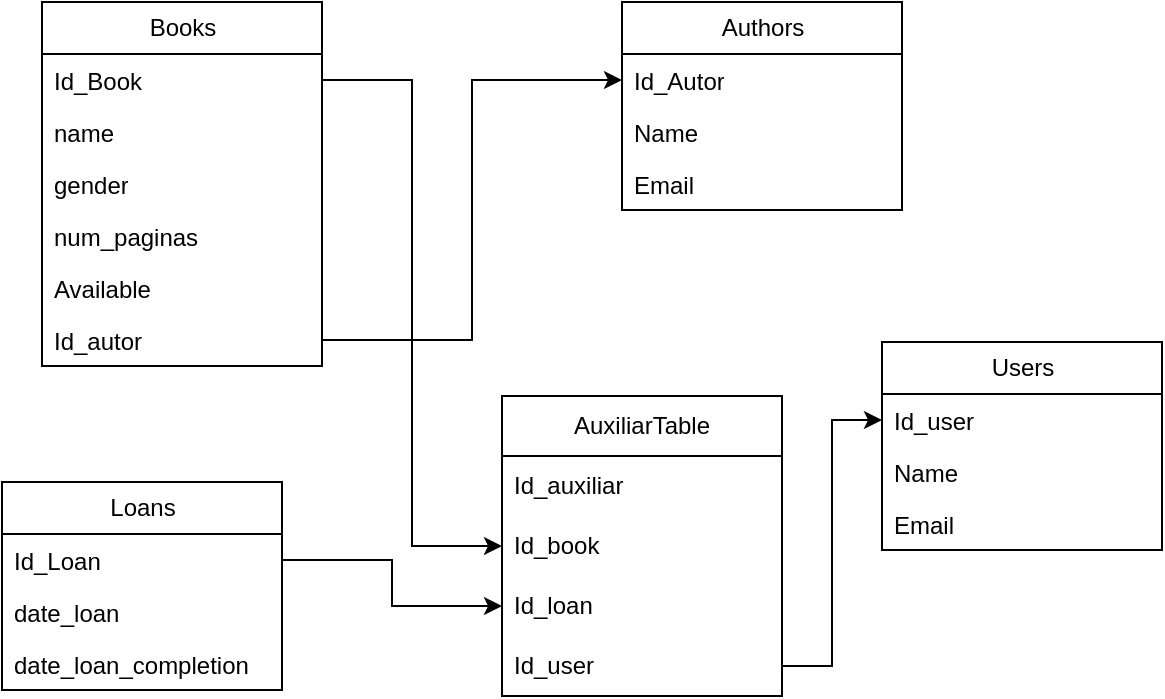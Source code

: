 <mxfile version="24.7.5">
  <diagram name="Página-1" id="qd3CfVv7XlL42NbSlW7S">
    <mxGraphModel dx="880" dy="466" grid="1" gridSize="10" guides="1" tooltips="1" connect="1" arrows="1" fold="1" page="1" pageScale="1" pageWidth="827" pageHeight="1169" math="0" shadow="0">
      <root>
        <mxCell id="0" />
        <mxCell id="1" parent="0" />
        <mxCell id="TuWU7zEZ4NsCUcl9KJpo-1" value="Books" style="swimlane;fontStyle=0;childLayout=stackLayout;horizontal=1;startSize=26;fillColor=none;horizontalStack=0;resizeParent=1;resizeParentMax=0;resizeLast=0;collapsible=1;marginBottom=0;html=1;" parent="1" vertex="1">
          <mxGeometry x="100" y="80" width="140" height="182" as="geometry" />
        </mxCell>
        <mxCell id="TuWU7zEZ4NsCUcl9KJpo-2" value="Id_Book" style="text;strokeColor=none;fillColor=none;align=left;verticalAlign=top;spacingLeft=4;spacingRight=4;overflow=hidden;rotatable=0;points=[[0,0.5],[1,0.5]];portConstraint=eastwest;whiteSpace=wrap;html=1;" parent="TuWU7zEZ4NsCUcl9KJpo-1" vertex="1">
          <mxGeometry y="26" width="140" height="26" as="geometry" />
        </mxCell>
        <mxCell id="TuWU7zEZ4NsCUcl9KJpo-3" value="name" style="text;strokeColor=none;fillColor=none;align=left;verticalAlign=top;spacingLeft=4;spacingRight=4;overflow=hidden;rotatable=0;points=[[0,0.5],[1,0.5]];portConstraint=eastwest;whiteSpace=wrap;html=1;" parent="TuWU7zEZ4NsCUcl9KJpo-1" vertex="1">
          <mxGeometry y="52" width="140" height="26" as="geometry" />
        </mxCell>
        <mxCell id="TuWU7zEZ4NsCUcl9KJpo-4" value="gender" style="text;strokeColor=none;fillColor=none;align=left;verticalAlign=top;spacingLeft=4;spacingRight=4;overflow=hidden;rotatable=0;points=[[0,0.5],[1,0.5]];portConstraint=eastwest;whiteSpace=wrap;html=1;" parent="TuWU7zEZ4NsCUcl9KJpo-1" vertex="1">
          <mxGeometry y="78" width="140" height="26" as="geometry" />
        </mxCell>
        <mxCell id="TuWU7zEZ4NsCUcl9KJpo-17" value="num_paginas" style="text;strokeColor=none;fillColor=none;align=left;verticalAlign=top;spacingLeft=4;spacingRight=4;overflow=hidden;rotatable=0;points=[[0,0.5],[1,0.5]];portConstraint=eastwest;whiteSpace=wrap;html=1;" parent="TuWU7zEZ4NsCUcl9KJpo-1" vertex="1">
          <mxGeometry y="104" width="140" height="26" as="geometry" />
        </mxCell>
        <mxCell id="TuWU7zEZ4NsCUcl9KJpo-20" value="Available" style="text;strokeColor=none;fillColor=none;align=left;verticalAlign=top;spacingLeft=4;spacingRight=4;overflow=hidden;rotatable=0;points=[[0,0.5],[1,0.5]];portConstraint=eastwest;whiteSpace=wrap;html=1;" parent="TuWU7zEZ4NsCUcl9KJpo-1" vertex="1">
          <mxGeometry y="130" width="140" height="26" as="geometry" />
        </mxCell>
        <mxCell id="TuWU7zEZ4NsCUcl9KJpo-21" value="Id_autor" style="text;strokeColor=none;fillColor=none;align=left;verticalAlign=top;spacingLeft=4;spacingRight=4;overflow=hidden;rotatable=0;points=[[0,0.5],[1,0.5]];portConstraint=eastwest;whiteSpace=wrap;html=1;" parent="TuWU7zEZ4NsCUcl9KJpo-1" vertex="1">
          <mxGeometry y="156" width="140" height="26" as="geometry" />
        </mxCell>
        <mxCell id="TuWU7zEZ4NsCUcl9KJpo-5" value="Authors" style="swimlane;fontStyle=0;childLayout=stackLayout;horizontal=1;startSize=26;fillColor=none;horizontalStack=0;resizeParent=1;resizeParentMax=0;resizeLast=0;collapsible=1;marginBottom=0;html=1;" parent="1" vertex="1">
          <mxGeometry x="390" y="80" width="140" height="104" as="geometry" />
        </mxCell>
        <mxCell id="TuWU7zEZ4NsCUcl9KJpo-6" value="Id_Autor" style="text;strokeColor=none;fillColor=none;align=left;verticalAlign=top;spacingLeft=4;spacingRight=4;overflow=hidden;rotatable=0;points=[[0,0.5],[1,0.5]];portConstraint=eastwest;whiteSpace=wrap;html=1;" parent="TuWU7zEZ4NsCUcl9KJpo-5" vertex="1">
          <mxGeometry y="26" width="140" height="26" as="geometry" />
        </mxCell>
        <mxCell id="TuWU7zEZ4NsCUcl9KJpo-7" value="Name" style="text;strokeColor=none;fillColor=none;align=left;verticalAlign=top;spacingLeft=4;spacingRight=4;overflow=hidden;rotatable=0;points=[[0,0.5],[1,0.5]];portConstraint=eastwest;whiteSpace=wrap;html=1;" parent="TuWU7zEZ4NsCUcl9KJpo-5" vertex="1">
          <mxGeometry y="52" width="140" height="26" as="geometry" />
        </mxCell>
        <mxCell id="TuWU7zEZ4NsCUcl9KJpo-8" value="Email" style="text;strokeColor=none;fillColor=none;align=left;verticalAlign=top;spacingLeft=4;spacingRight=4;overflow=hidden;rotatable=0;points=[[0,0.5],[1,0.5]];portConstraint=eastwest;whiteSpace=wrap;html=1;" parent="TuWU7zEZ4NsCUcl9KJpo-5" vertex="1">
          <mxGeometry y="78" width="140" height="26" as="geometry" />
        </mxCell>
        <mxCell id="TuWU7zEZ4NsCUcl9KJpo-9" value="Loans" style="swimlane;fontStyle=0;childLayout=stackLayout;horizontal=1;startSize=26;fillColor=none;horizontalStack=0;resizeParent=1;resizeParentMax=0;resizeLast=0;collapsible=1;marginBottom=0;html=1;" parent="1" vertex="1">
          <mxGeometry x="80" y="320" width="140" height="104" as="geometry" />
        </mxCell>
        <mxCell id="TuWU7zEZ4NsCUcl9KJpo-10" value="Id_Loan" style="text;strokeColor=none;fillColor=none;align=left;verticalAlign=top;spacingLeft=4;spacingRight=4;overflow=hidden;rotatable=0;points=[[0,0.5],[1,0.5]];portConstraint=eastwest;whiteSpace=wrap;html=1;" parent="TuWU7zEZ4NsCUcl9KJpo-9" vertex="1">
          <mxGeometry y="26" width="140" height="26" as="geometry" />
        </mxCell>
        <mxCell id="TuWU7zEZ4NsCUcl9KJpo-27" value="date_loan" style="text;strokeColor=none;fillColor=none;align=left;verticalAlign=top;spacingLeft=4;spacingRight=4;overflow=hidden;rotatable=0;points=[[0,0.5],[1,0.5]];portConstraint=eastwest;whiteSpace=wrap;html=1;" parent="TuWU7zEZ4NsCUcl9KJpo-9" vertex="1">
          <mxGeometry y="52" width="140" height="26" as="geometry" />
        </mxCell>
        <mxCell id="TuWU7zEZ4NsCUcl9KJpo-28" value="date_loan_completion" style="text;strokeColor=none;fillColor=none;align=left;verticalAlign=top;spacingLeft=4;spacingRight=4;overflow=hidden;rotatable=0;points=[[0,0.5],[1,0.5]];portConstraint=eastwest;whiteSpace=wrap;html=1;" parent="TuWU7zEZ4NsCUcl9KJpo-9" vertex="1">
          <mxGeometry y="78" width="140" height="26" as="geometry" />
        </mxCell>
        <mxCell id="TuWU7zEZ4NsCUcl9KJpo-13" value="Users" style="swimlane;fontStyle=0;childLayout=stackLayout;horizontal=1;startSize=26;fillColor=none;horizontalStack=0;resizeParent=1;resizeParentMax=0;resizeLast=0;collapsible=1;marginBottom=0;html=1;" parent="1" vertex="1">
          <mxGeometry x="520" y="250" width="140" height="104" as="geometry" />
        </mxCell>
        <mxCell id="TuWU7zEZ4NsCUcl9KJpo-14" value="Id_user" style="text;strokeColor=none;fillColor=none;align=left;verticalAlign=top;spacingLeft=4;spacingRight=4;overflow=hidden;rotatable=0;points=[[0,0.5],[1,0.5]];portConstraint=eastwest;whiteSpace=wrap;html=1;" parent="TuWU7zEZ4NsCUcl9KJpo-13" vertex="1">
          <mxGeometry y="26" width="140" height="26" as="geometry" />
        </mxCell>
        <mxCell id="TuWU7zEZ4NsCUcl9KJpo-15" value="Name" style="text;strokeColor=none;fillColor=none;align=left;verticalAlign=top;spacingLeft=4;spacingRight=4;overflow=hidden;rotatable=0;points=[[0,0.5],[1,0.5]];portConstraint=eastwest;whiteSpace=wrap;html=1;" parent="TuWU7zEZ4NsCUcl9KJpo-13" vertex="1">
          <mxGeometry y="52" width="140" height="26" as="geometry" />
        </mxCell>
        <mxCell id="TuWU7zEZ4NsCUcl9KJpo-16" value="Email" style="text;strokeColor=none;fillColor=none;align=left;verticalAlign=top;spacingLeft=4;spacingRight=4;overflow=hidden;rotatable=0;points=[[0,0.5],[1,0.5]];portConstraint=eastwest;whiteSpace=wrap;html=1;" parent="TuWU7zEZ4NsCUcl9KJpo-13" vertex="1">
          <mxGeometry y="78" width="140" height="26" as="geometry" />
        </mxCell>
        <mxCell id="TuWU7zEZ4NsCUcl9KJpo-23" style="edgeStyle=orthogonalEdgeStyle;rounded=0;orthogonalLoop=1;jettySize=auto;html=1;exitX=1;exitY=0.5;exitDx=0;exitDy=0;entryX=0;entryY=0.5;entryDx=0;entryDy=0;" parent="1" source="TuWU7zEZ4NsCUcl9KJpo-21" target="TuWU7zEZ4NsCUcl9KJpo-6" edge="1">
          <mxGeometry relative="1" as="geometry" />
        </mxCell>
        <mxCell id="N3frmrN4-Oq3PMqYzpSa-1" value="AuxiliarTable" style="swimlane;fontStyle=0;childLayout=stackLayout;horizontal=1;startSize=30;horizontalStack=0;resizeParent=1;resizeParentMax=0;resizeLast=0;collapsible=1;marginBottom=0;whiteSpace=wrap;html=1;" vertex="1" parent="1">
          <mxGeometry x="330" y="277" width="140" height="150" as="geometry" />
        </mxCell>
        <mxCell id="N3frmrN4-Oq3PMqYzpSa-2" value="Id_auxiliar" style="text;strokeColor=none;fillColor=none;align=left;verticalAlign=middle;spacingLeft=4;spacingRight=4;overflow=hidden;points=[[0,0.5],[1,0.5]];portConstraint=eastwest;rotatable=0;whiteSpace=wrap;html=1;" vertex="1" parent="N3frmrN4-Oq3PMqYzpSa-1">
          <mxGeometry y="30" width="140" height="30" as="geometry" />
        </mxCell>
        <mxCell id="N3frmrN4-Oq3PMqYzpSa-3" value="Id_book" style="text;strokeColor=none;fillColor=none;align=left;verticalAlign=middle;spacingLeft=4;spacingRight=4;overflow=hidden;points=[[0,0.5],[1,0.5]];portConstraint=eastwest;rotatable=0;whiteSpace=wrap;html=1;" vertex="1" parent="N3frmrN4-Oq3PMqYzpSa-1">
          <mxGeometry y="60" width="140" height="30" as="geometry" />
        </mxCell>
        <mxCell id="N3frmrN4-Oq3PMqYzpSa-4" value="Id_loan" style="text;strokeColor=none;fillColor=none;align=left;verticalAlign=middle;spacingLeft=4;spacingRight=4;overflow=hidden;points=[[0,0.5],[1,0.5]];portConstraint=eastwest;rotatable=0;whiteSpace=wrap;html=1;" vertex="1" parent="N3frmrN4-Oq3PMqYzpSa-1">
          <mxGeometry y="90" width="140" height="30" as="geometry" />
        </mxCell>
        <mxCell id="N3frmrN4-Oq3PMqYzpSa-5" value="Id_user" style="text;strokeColor=none;fillColor=none;align=left;verticalAlign=middle;spacingLeft=4;spacingRight=4;overflow=hidden;points=[[0,0.5],[1,0.5]];portConstraint=eastwest;rotatable=0;whiteSpace=wrap;html=1;" vertex="1" parent="N3frmrN4-Oq3PMqYzpSa-1">
          <mxGeometry y="120" width="140" height="30" as="geometry" />
        </mxCell>
        <mxCell id="N3frmrN4-Oq3PMqYzpSa-6" style="edgeStyle=orthogonalEdgeStyle;rounded=0;orthogonalLoop=1;jettySize=auto;html=1;exitX=1;exitY=0.5;exitDx=0;exitDy=0;entryX=0;entryY=0.5;entryDx=0;entryDy=0;" edge="1" parent="1" source="TuWU7zEZ4NsCUcl9KJpo-2" target="N3frmrN4-Oq3PMqYzpSa-3">
          <mxGeometry relative="1" as="geometry" />
        </mxCell>
        <mxCell id="N3frmrN4-Oq3PMqYzpSa-7" style="edgeStyle=orthogonalEdgeStyle;rounded=0;orthogonalLoop=1;jettySize=auto;html=1;exitX=1;exitY=0.5;exitDx=0;exitDy=0;entryX=0;entryY=0.5;entryDx=0;entryDy=0;" edge="1" parent="1" source="TuWU7zEZ4NsCUcl9KJpo-10" target="N3frmrN4-Oq3PMqYzpSa-4">
          <mxGeometry relative="1" as="geometry" />
        </mxCell>
        <mxCell id="N3frmrN4-Oq3PMqYzpSa-8" style="edgeStyle=orthogonalEdgeStyle;rounded=0;orthogonalLoop=1;jettySize=auto;html=1;exitX=1;exitY=0.5;exitDx=0;exitDy=0;entryX=0;entryY=0.5;entryDx=0;entryDy=0;" edge="1" parent="1" source="N3frmrN4-Oq3PMqYzpSa-5" target="TuWU7zEZ4NsCUcl9KJpo-14">
          <mxGeometry relative="1" as="geometry" />
        </mxCell>
      </root>
    </mxGraphModel>
  </diagram>
</mxfile>
